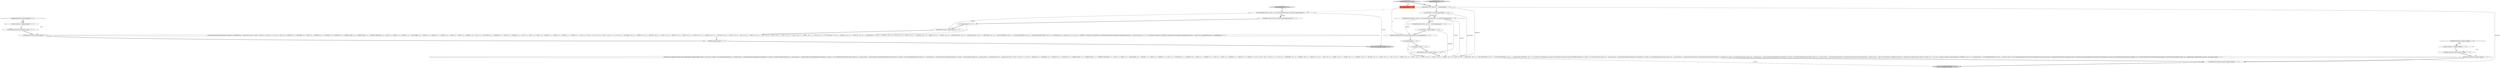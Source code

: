 digraph {
26 [style = filled, label = "{exitRule()}@@@54@@@['0', '0', '1']", fillcolor = white, shape = ellipse image = "AAA0AAABBB3BBB"];
11 [style = filled, label = "int _alt@@@11@@@['1', '1', '0']", fillcolor = white, shape = ellipse image = "AAA0AAABBB1BBB"];
14 [style = filled, label = "int _startState = 60@@@7@@@['1', '1', '0']", fillcolor = white, shape = ellipse image = "AAA0AAABBB1BBB"];
10 [style = filled, label = "primaryExpression['1', '0', '0']", fillcolor = lightgray, shape = diamond image = "AAA0AAABBB1BBB"];
19 [style = filled, label = "int _la@@@5@@@['0', '0', '1']", fillcolor = white, shape = ellipse image = "AAA0AAABBB3BBB"];
18 [style = filled, label = "primaryExpression['0', '1', '0']", fillcolor = lightgray, shape = diamond image = "AAA0AAABBB2BBB"];
7 [style = filled, label = "int _p@@@2@@@['1', '1', '0']", fillcolor = tomato, shape = box image = "AAA0AAABBB1BBB"];
21 [style = filled, label = "_errHandler.reportError(this,re)@@@51@@@['0', '0', '1']", fillcolor = white, shape = ellipse image = "AAA0AAABBB3BBB"];
4 [style = filled, label = "enterRecursionRule(_localctx,60,RULE_primaryExpression,_p)@@@8@@@['1', '1', '0']", fillcolor = white, shape = ellipse image = "AAA0AAABBB1BBB"];
23 [style = filled, label = "enterRule(_localctx,76,RULE_functionTemplate)@@@4@@@['0', '0', '1']", fillcolor = white, shape = ellipse image = "AAA0AAABBB3BBB"];
5 [style = filled, label = "return _localctx@@@143@@@['1', '1', '0']", fillcolor = lightgray, shape = ellipse image = "AAA0AAABBB1BBB"];
12 [style = filled, label = "_errHandler.reportError(this,re)@@@137@@@['1', '1', '0']", fillcolor = white, shape = ellipse image = "AAA0AAABBB1BBB"];
1 [style = filled, label = "RecognitionException re@@@135@@@['1', '1', '0']", fillcolor = white, shape = diamond image = "AAA0AAABBB1BBB"];
24 [style = filled, label = "_errHandler.recover(this,re)@@@52@@@['0', '0', '1']", fillcolor = white, shape = ellipse image = "AAA0AAABBB3BBB"];
29 [style = filled, label = "{setState(670)functionName()setState(671)match(T__0)setState(683)_la = _input.LA(1)if ((((_la) & ~0x3f) == 0 && ((1L << _la) & ((1L << T__0) | (1L << ALL) | (1L << ANALYZE) | (1L << ANALYZED) | (1L << CAST) | (1L << CATALOGS) | (1L << COLUMNS) | (1L << CONVERT) | (1L << CURRENT_DATE) | (1L << CURRENT_TIME) | (1L << CURRENT_TIMESTAMP) | (1L << DAY) | (1L << DEBUG) | (1L << DISTINCT) | (1L << EXECUTABLE) | (1L << EXISTS) | (1L << EXPLAIN) | (1L << EXTRACT) | (1L << FALSE) | (1L << FIRST) | (1L << FORMAT) | (1L << FULL) | (1L << FUNCTIONS) | (1L << GRAPHVIZ) | (1L << HOUR) | (1L << INTERVAL) | (1L << LAST) | (1L << LEFT) | (1L << LIMIT) | (1L << MAPPED) | (1L << MATCH) | (1L << MINUTE) | (1L << MONTH) | (1L << NOT) | (1L << NULL))) != 0) || ((((_la - 64)) & ~0x3f) == 0 && ((1L << (_la - 64)) & ((1L << (OPTIMIZED - 64)) | (1L << (PARSED - 64)) | (1L << (PHYSICAL - 64)) | (1L << (PLAN - 64)) | (1L << (RIGHT - 64)) | (1L << (RLIKE - 64)) | (1L << (QUERY - 64)) | (1L << (SCHEMAS - 64)) | (1L << (SECOND - 64)) | (1L << (SHOW - 64)) | (1L << (SYS - 64)) | (1L << (TABLES - 64)) | (1L << (TEXT - 64)) | (1L << (TRUE - 64)) | (1L << (TYPE - 64)) | (1L << (TYPES - 64)) | (1L << (VERIFY - 64)) | (1L << (YEAR - 64)) | (1L << (FUNCTION_ESC - 64)) | (1L << (DATE_ESC - 64)) | (1L << (TIME_ESC - 64)) | (1L << (TIMESTAMP_ESC - 64)) | (1L << (GUID_ESC - 64)) | (1L << (PLUS - 64)) | (1L << (MINUS - 64)) | (1L << (ASTERISK - 64)) | (1L << (PARAM - 64)) | (1L << (STRING - 64)) | (1L << (INTEGER_VALUE - 64)) | (1L << (DECIMAL_VALUE - 64)) | (1L << (IDENTIFIER - 64)) | (1L << (DIGIT_IDENTIFIER - 64)) | (1L << (QUOTED_IDENTIFIER - 64)) | (1L << (BACKQUOTED_IDENTIFIER - 64)))) != 0)) {{setState(673)_la = _input.LA(1)if (_la == ALL || _la == DISTINCT) {{setState(672)setQuantifier()}}setState(675)expression()setState(680)_errHandler.sync(this)_la = _input.LA(1)while (_la == T__2) {{{setState(676)match(T__2)setState(677)expression()}}setState(682)_errHandler.sync(this)_la = _input.LA(1)}}}setState(685)match(T__1)}@@@8@@@['0', '0', '1']", fillcolor = white, shape = ellipse image = "AAA0AAABBB3BBB"];
6 [style = filled, label = "_errHandler.recover(this,re)@@@138@@@['1', '1', '0']", fillcolor = white, shape = ellipse image = "AAA0AAABBB1BBB"];
22 [style = filled, label = "functionTemplate['0', '0', '1']", fillcolor = lightgray, shape = diamond image = "AAA0AAABBB3BBB"];
27 [style = filled, label = "_localctx.exception = re@@@50@@@['0', '0', '1']", fillcolor = white, shape = ellipse image = "AAA0AAABBB3BBB"];
0 [style = filled, label = "PrimaryExpressionContext _prevctx = _localctx@@@6@@@['1', '1', '0']", fillcolor = white, shape = ellipse image = "AAA0AAABBB1BBB"];
20 [style = filled, label = "FunctionTemplateContext _localctx = new FunctionTemplateContext(_ctx,getState())@@@3@@@['0', '0', '1']", fillcolor = white, shape = ellipse image = "AAA0AAABBB3BBB"];
3 [style = filled, label = "{setState(590)_errHandler.sync(this)switch (getInterpreter().adaptivePredict(_input,79,_ctx)) {case 1:{_localctx = new CastContext(_localctx)_ctx = _localctx_prevctx = _localctxsetState(570)castExpression()}breakcase 2:{_localctx = new ExtractContext(_localctx)_ctx = _localctx_prevctx = _localctxsetState(571)extractExpression()}breakcase 3:{_localctx = new CurrentDateTimeFunctionContext(_localctx)_ctx = _localctx_prevctx = _localctxsetState(572)builtinDateTimeFunction()}breakcase 4:{_localctx = new ConstantDefaultContext(_localctx)_ctx = _localctx_prevctx = _localctxsetState(573)constant()}breakcase 5:{_localctx = new StarContext(_localctx)_ctx = _localctx_prevctx = _localctxsetState(577)_la = _input.LA(1)if ((((_la) & ~0x3f) == 0 && ((1L << _la) & ((1L << ANALYZE) | (1L << ANALYZED) | (1L << CATALOGS) | (1L << COLUMNS) | (1L << CURRENT_DATE) | (1L << CURRENT_TIME) | (1L << CURRENT_TIMESTAMP) | (1L << DAY) | (1L << DEBUG) | (1L << EXECUTABLE) | (1L << EXPLAIN) | (1L << FIRST) | (1L << FORMAT) | (1L << FULL) | (1L << FUNCTIONS) | (1L << GRAPHVIZ) | (1L << HOUR) | (1L << INTERVAL) | (1L << LAST) | (1L << LIMIT) | (1L << MAPPED) | (1L << MINUTE) | (1L << MONTH))) != 0) || ((((_la - 64)) & ~0x3f) == 0 && ((1L << (_la - 64)) & ((1L << (OPTIMIZED - 64)) | (1L << (PARSED - 64)) | (1L << (PHYSICAL - 64)) | (1L << (PLAN - 64)) | (1L << (RLIKE - 64)) | (1L << (QUERY - 64)) | (1L << (SCHEMAS - 64)) | (1L << (SECOND - 64)) | (1L << (SHOW - 64)) | (1L << (SYS - 64)) | (1L << (TABLES - 64)) | (1L << (TEXT - 64)) | (1L << (TYPE - 64)) | (1L << (TYPES - 64)) | (1L << (VERIFY - 64)) | (1L << (YEAR - 64)) | (1L << (IDENTIFIER - 64)) | (1L << (DIGIT_IDENTIFIER - 64)) | (1L << (QUOTED_IDENTIFIER - 64)) | (1L << (BACKQUOTED_IDENTIFIER - 64)))) != 0)) {{setState(574)qualifiedName()setState(575)match(DOT)}}setState(579)match(ASTERISK)}breakcase 6:{_localctx = new FunctionContext(_localctx)_ctx = _localctx_prevctx = _localctxsetState(580)functionExpression()}breakcase 7:{_localctx = new SubqueryExpressionContext(_localctx)_ctx = _localctx_prevctx = _localctxsetState(581)match(T__0)setState(582)query()setState(583)match(T__1)}breakcase 8:{_localctx = new DereferenceContext(_localctx)_ctx = _localctx_prevctx = _localctxsetState(585)qualifiedName()}breakcase 9:{_localctx = new ParenthesizedExpressionContext(_localctx)_ctx = _localctx_prevctx = _localctxsetState(586)match(T__0)setState(587)expression()setState(588)match(T__1)}break_ctx.stop = _input.LT(-1)setState(597)_errHandler.sync(this)_alt = getInterpreter().adaptivePredict(_input,80,_ctx)while (_alt != 2 && _alt != org.antlr.v4.runtime.atn.ATN.INVALID_ALT_NUMBER) {if (_alt == 1) {if (_parseListeners != null) triggerExitRuleEvent()_prevctx = _localctx{{_localctx = new CastOperatorExpressionContext(new PrimaryExpressionContext(_parentctx,_parentState))pushNewRecursionContext(_localctx,_startState,RULE_primaryExpression)setState(592)if (!(precpred(_ctx,9))) throw new FailedPredicateException(this,\"precpred(_ctx, 9)\")setState(593)match(CAST_OP)setState(594)dataType()}}}setState(599)_errHandler.sync(this)_alt = getInterpreter().adaptivePredict(_input,80,_ctx)}}@@@13@@@['1', '1', '0']", fillcolor = white, shape = ellipse image = "AAA0AAABBB1BBB"];
28 [style = filled, label = "enterOuterAlt(_localctx,1)@@@7@@@['0', '0', '1']", fillcolor = white, shape = ellipse image = "AAA0AAABBB3BBB"];
15 [style = filled, label = "int _parentState = getState()@@@4@@@['1', '1', '0']", fillcolor = white, shape = ellipse image = "AAA0AAABBB1BBB"];
9 [style = filled, label = "enterOuterAlt(_localctx,1)@@@12@@@['1', '1', '0']", fillcolor = white, shape = ellipse image = "AAA0AAABBB1BBB"];
30 [style = filled, label = "return _localctx@@@57@@@['0', '0', '1']", fillcolor = lightgray, shape = ellipse image = "AAA0AAABBB3BBB"];
2 [style = filled, label = "{unrollRecursionContexts(_parentctx)}@@@140@@@['1', '1', '0']", fillcolor = white, shape = ellipse image = "AAA0AAABBB1BBB"];
8 [style = filled, label = "_localctx.exception = re@@@136@@@['1', '1', '0']", fillcolor = white, shape = ellipse image = "AAA0AAABBB1BBB"];
13 [style = filled, label = "PrimaryExpressionContext _localctx = new PrimaryExpressionContext(_ctx,_parentState)@@@5@@@['1', '1', '0']", fillcolor = white, shape = ellipse image = "AAA0AAABBB1BBB"];
25 [style = filled, label = "RecognitionException re@@@49@@@['0', '0', '1']", fillcolor = white, shape = diamond image = "AAA0AAABBB3BBB"];
17 [style = filled, label = "ParserRuleContext _parentctx = _ctx@@@3@@@['1', '1', '0']", fillcolor = white, shape = ellipse image = "AAA0AAABBB1BBB"];
16 [style = filled, label = "int _la@@@9@@@['1', '1', '0']", fillcolor = white, shape = ellipse image = "AAA0AAABBB1BBB"];
15->13 [style = solid, label="_parentState"];
13->9 [style = solid, label="_localctx"];
13->3 [style = solid, label="_localctx"];
16->3 [style = solid, label="_la"];
20->23 [style = bold, label=""];
1->8 [style = dotted, label="true"];
23->19 [style = bold, label=""];
8->12 [style = bold, label=""];
10->17 [style = bold, label=""];
19->28 [style = bold, label=""];
4->16 [style = bold, label=""];
3->2 [style = bold, label=""];
13->0 [style = bold, label=""];
2->5 [style = bold, label=""];
9->3 [style = bold, label=""];
1->8 [style = bold, label=""];
15->3 [style = solid, label="_parentState"];
25->21 [style = dotted, label="true"];
7->4 [style = solid, label="_p"];
11->9 [style = bold, label=""];
17->2 [style = solid, label="_parentctx"];
21->24 [style = bold, label=""];
22->20 [style = bold, label=""];
1->6 [style = dotted, label="true"];
13->4 [style = solid, label="_localctx"];
11->3 [style = solid, label="_alt"];
10->7 [style = dotted, label="true"];
17->20 [style = dashed, label="0"];
20->30 [style = solid, label="_localctx"];
6->2 [style = bold, label=""];
25->27 [style = dotted, label="true"];
17->15 [style = bold, label=""];
18->7 [style = dotted, label="true"];
19->29 [style = solid, label="_la"];
25->24 [style = dotted, label="true"];
14->3 [style = solid, label="_startState"];
1->12 [style = dotted, label="true"];
15->13 [style = bold, label=""];
28->29 [style = bold, label=""];
13->0 [style = solid, label="_localctx"];
3->5 [style = solid, label="_localctx"];
20->23 [style = solid, label="_localctx"];
18->17 [style = bold, label=""];
14->4 [style = bold, label=""];
0->14 [style = bold, label=""];
25->27 [style = bold, label=""];
26->30 [style = bold, label=""];
16->11 [style = bold, label=""];
24->26 [style = bold, label=""];
17->3 [style = solid, label="_parentctx"];
12->6 [style = bold, label=""];
27->21 [style = bold, label=""];
20->28 [style = solid, label="_localctx"];
29->26 [style = bold, label=""];
}
